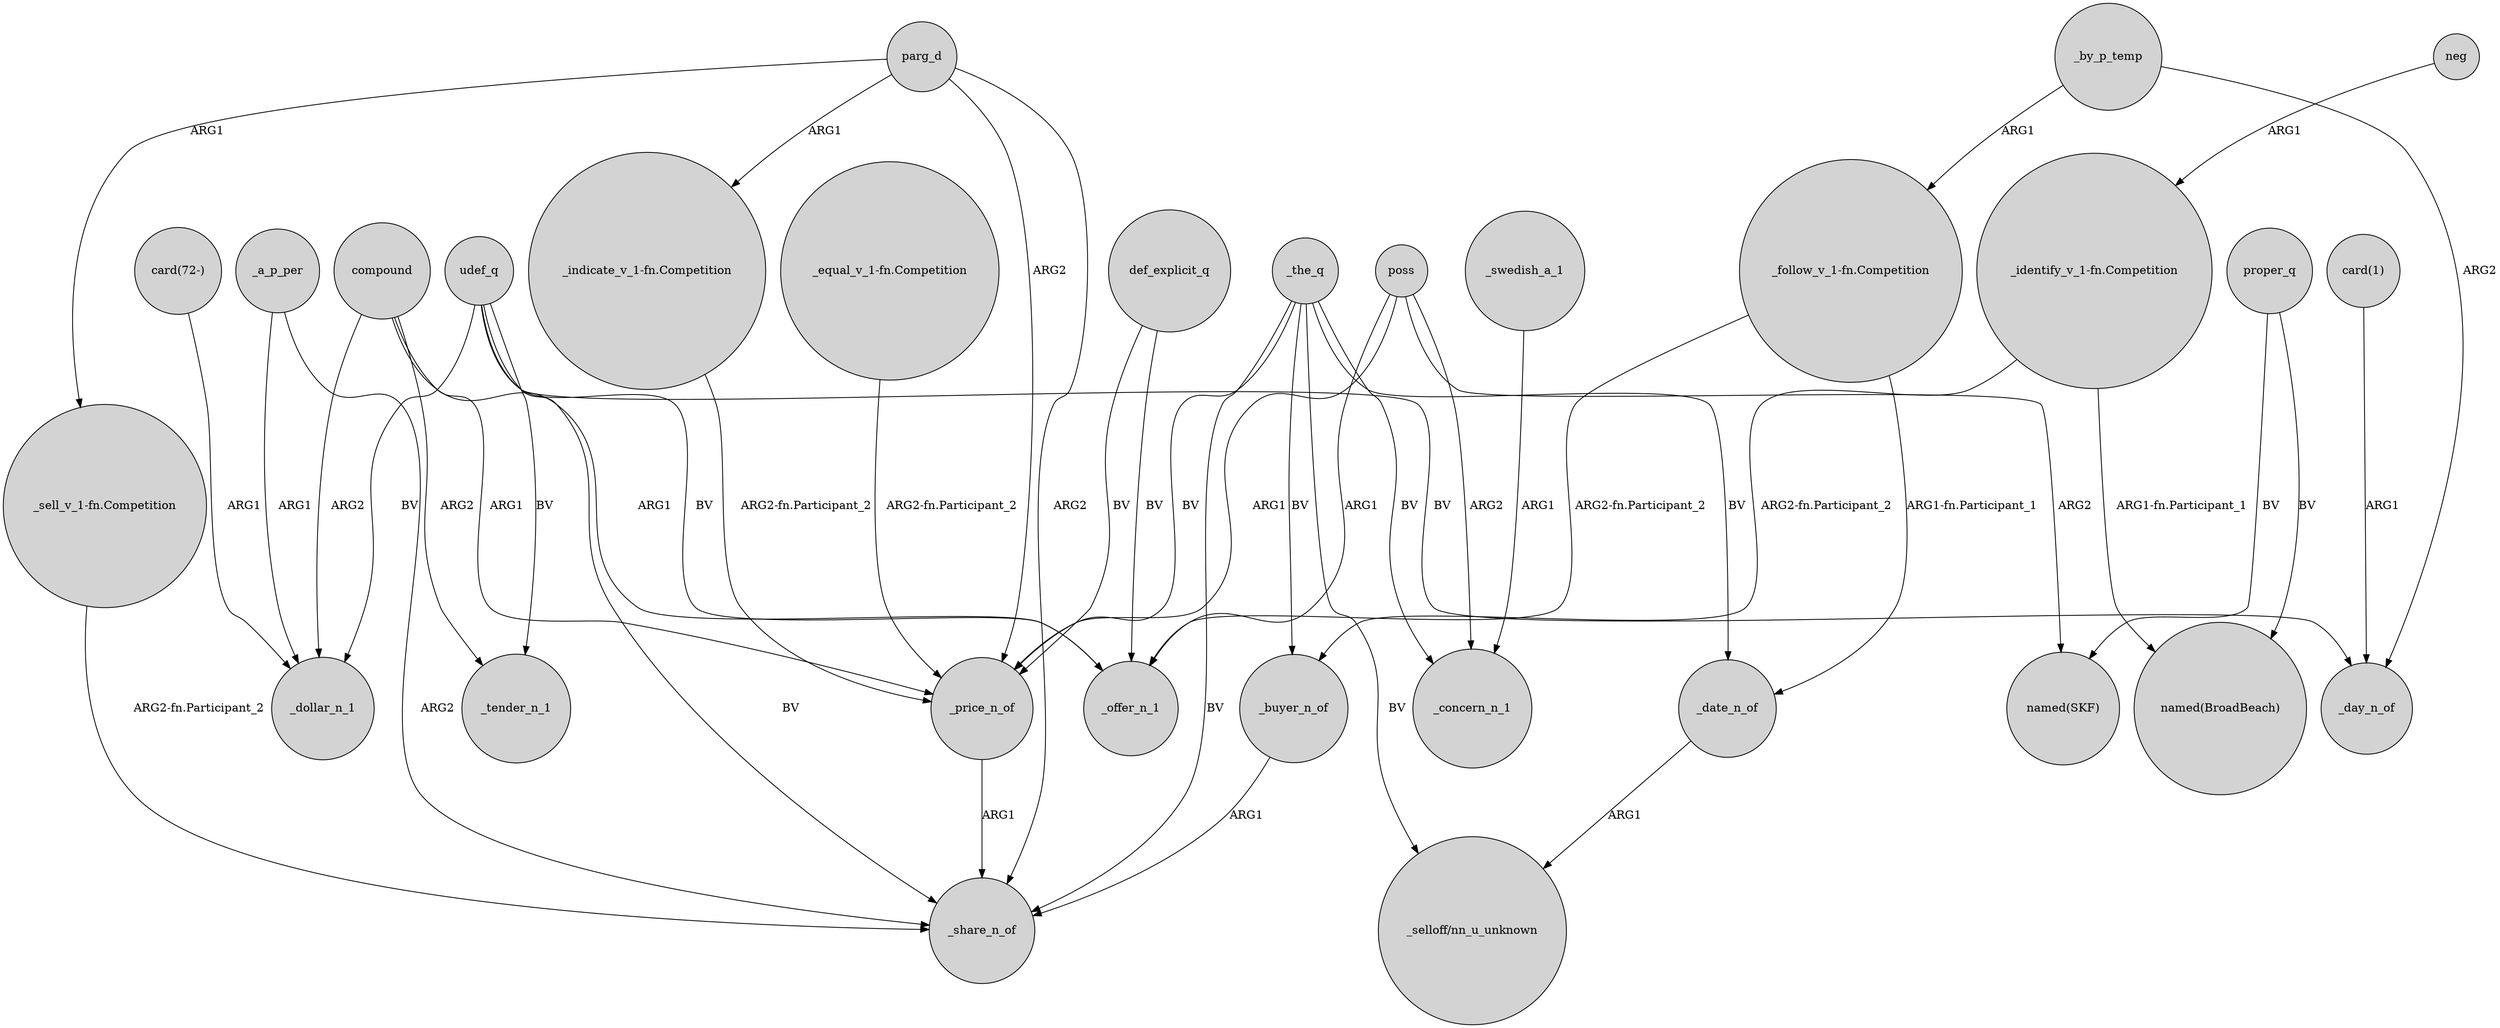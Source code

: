 digraph {
	node [shape=circle style=filled]
	"_follow_v_1-fn.Competition" -> _offer_n_1 [label="ARG2-fn.Participant_2"]
	"card(72-)" -> _dollar_n_1 [label=ARG1]
	"_indicate_v_1-fn.Competition" -> _price_n_of [label="ARG2-fn.Participant_2"]
	_swedish_a_1 -> _concern_n_1 [label=ARG1]
	"_sell_v_1-fn.Competition" -> _share_n_of [label="ARG2-fn.Participant_2"]
	_date_n_of -> "_selloff/nn_u_unknown" [label=ARG1]
	_buyer_n_of -> _share_n_of [label=ARG1]
	parg_d -> "_indicate_v_1-fn.Competition" [label=ARG1]
	parg_d -> "_sell_v_1-fn.Competition" [label=ARG1]
	_the_q -> _share_n_of [label=BV]
	udef_q -> _offer_n_1 [label=BV]
	compound -> _dollar_n_1 [label=ARG2]
	poss -> "named(SKF)" [label=ARG2]
	_the_q -> "_selloff/nn_u_unknown" [label=BV]
	_the_q -> _concern_n_1 [label=BV]
	_price_n_of -> _share_n_of [label=ARG1]
	compound -> _offer_n_1 [label=ARG1]
	_by_p_temp -> "_follow_v_1-fn.Competition" [label=ARG1]
	proper_q -> "named(BroadBeach)" [label=BV]
	"_follow_v_1-fn.Competition" -> _date_n_of [label="ARG1-fn.Participant_1"]
	poss -> _offer_n_1 [label=ARG1]
	udef_q -> _day_n_of [label=BV]
	poss -> _price_n_of [label=ARG1]
	udef_q -> _tender_n_1 [label=BV]
	_a_p_per -> _share_n_of [label=ARG2]
	compound -> _tender_n_1 [label=ARG2]
	"_identify_v_1-fn.Competition" -> "named(BroadBeach)" [label="ARG1-fn.Participant_1"]
	udef_q -> _share_n_of [label=BV]
	"_identify_v_1-fn.Competition" -> _buyer_n_of [label="ARG2-fn.Participant_2"]
	_the_q -> _date_n_of [label=BV]
	udef_q -> _dollar_n_1 [label=BV]
	neg -> "_identify_v_1-fn.Competition" [label=ARG1]
	def_explicit_q -> _offer_n_1 [label=BV]
	poss -> _concern_n_1 [label=ARG2]
	"card(1)" -> _day_n_of [label=ARG1]
	_a_p_per -> _dollar_n_1 [label=ARG1]
	_the_q -> _buyer_n_of [label=BV]
	parg_d -> _share_n_of [label=ARG2]
	parg_d -> _price_n_of [label=ARG2]
	_the_q -> _price_n_of [label=BV]
	proper_q -> "named(SKF)" [label=BV]
	"_equal_v_1-fn.Competition" -> _price_n_of [label="ARG2-fn.Participant_2"]
	compound -> _price_n_of [label=ARG1]
	_by_p_temp -> _day_n_of [label=ARG2]
	def_explicit_q -> _price_n_of [label=BV]
}
